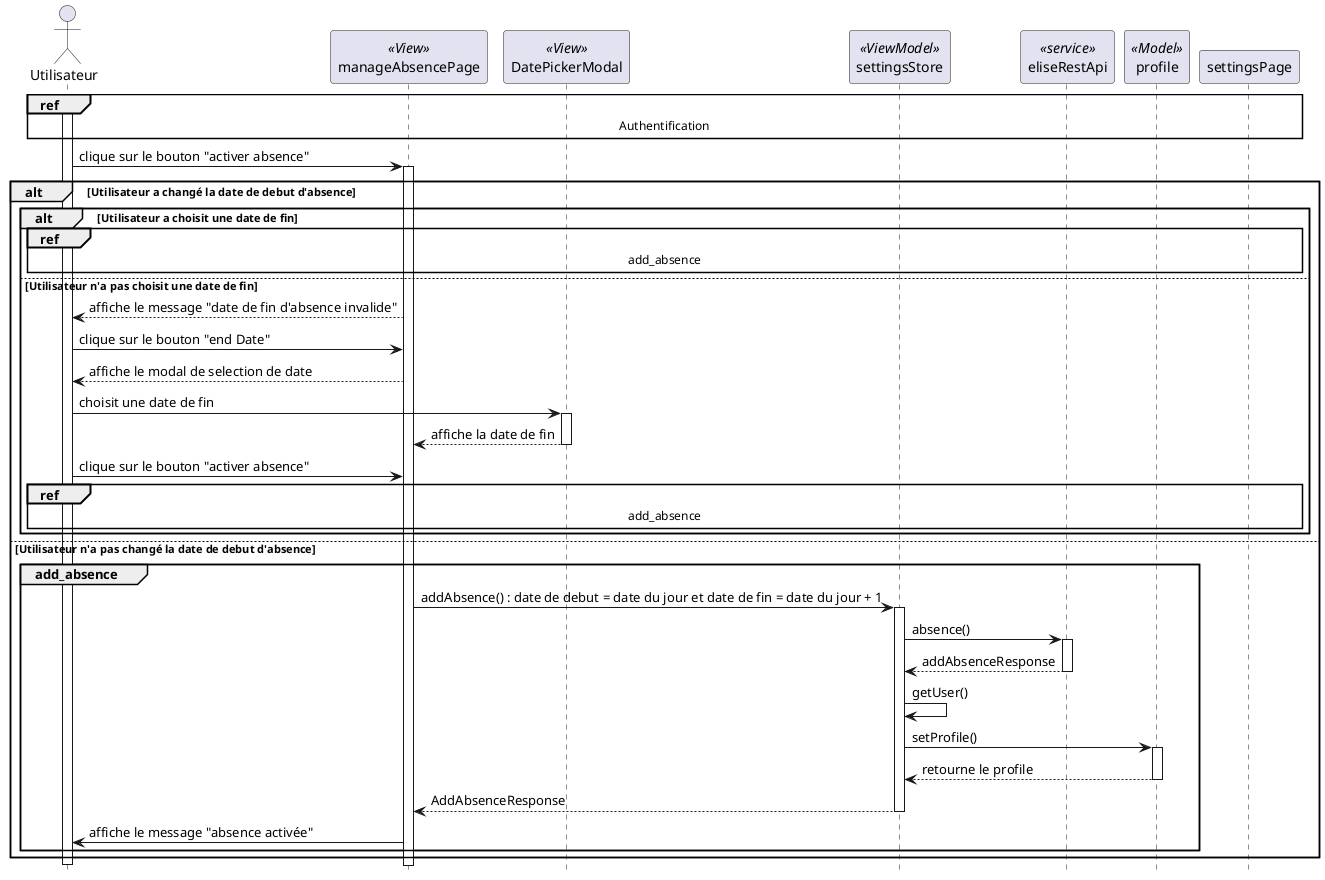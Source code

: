 @startuml sequence_declare_absence

hide footbox


actor "Utilisateur" as user
participant "manageAbsencePage" as manageAbsencePage << View >>
participant "DatePickerModal" as datePickerModal << View >>
participant "settingsStore" as settingsStore << ViewModel >>
participant "eliseRestApi" as eliseRestApi << service >>
participant "profile" as profile << Model >>

ref over user,settingsPage,settingsStore,profile : Authentification

activate user
user -> manageAbsencePage : clique sur le bouton "activer absence"
activate manageAbsencePage
alt Utilisateur a changé la date de debut d'absence
    alt Utilisateur a choisit une date de fin
        ref over user,settingsPage,settingsStore,profile : add_absence
    else Utilisateur n'a pas choisit une date de fin
        manageAbsencePage --> user : affiche le message "date de fin d'absence invalide"
        user -> manageAbsencePage : clique sur le bouton "end Date"
        manageAbsencePage --> user : affiche le modal de selection de date
        user -> datePickerModal : choisit une date de fin
        activate datePickerModal
        datePickerModal --> manageAbsencePage : affiche la date de fin
        deactivate datePickerModal
        user -> manageAbsencePage : clique sur le bouton "activer absence"
        ref over user,settingsPage,settingsStore,profile : add_absence

    end
else Utilisateur n'a pas changé la date de debut d'absence
    group add_absence
    manageAbsencePage -> settingsStore : addAbsence() : date de debut = date du jour et date de fin = date du jour + 1
    activate settingsStore
    settingsStore -> eliseRestApi : absence()
    activate eliseRestApi
    eliseRestApi --> settingsStore : addAbsenceResponse
    deactivate eliseRestApi
    settingsStore -> settingsStore : getUser()
    settingsStore -> profile : setProfile()
    activate profile
    profile --> settingsStore : retourne le profile
    deactivate profile
    settingsStore --> manageAbsencePage : AddAbsenceResponse
    deactivate settingsStore
    manageAbsencePage -> user : affiche le message "absence activée"
    end



end

deactivate user
